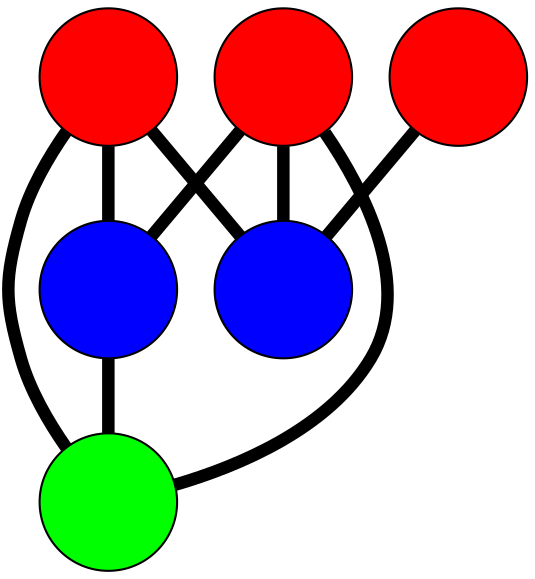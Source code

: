 graph G {
	graph [bb="-123.39,-200.58,121.34,153.01",
		overlap=false,
		sep=0.0,
		splines=true
	];
	node [color=black,
		fixedsize=true,
		fontname="Latin Modern Math",
		fontsize=42,
		height=.92,
		label="\N",
		penwidth=1,
		shape=circle,
		width=.92
	];
	edge [color=black,
		penwidth=6,
		style=bold
	];
	0	 [fillcolor=red,
		height=0.91667,
		label="",
		pos="-62.569,-9.8391",
		style=filled,
		width=0.91667];
	3	 [fillcolor=blue,
		height=0.91667,
		label="",
		pos="-15.349,120.01",
		style=filled,
		width=0.91667];
	0 -- 3	 [pos="-51.259,21.263 -43.837,41.671 -34.166,68.265 -26.731,88.713"];
	4	 [fillcolor=blue,
		height=0.91667,
		label="",
		pos="36.733,-69.19",
		style=filled,
		width=0.91667];
	0 -- 4	 [pos="-34.113,-26.847 -20.817,-34.794 -5.0239,-44.233 8.2731,-52.18"];
	5	 [fillcolor=green,
		height=0.91667,
		label="",
		pos="-90.395,80.595",
		style=filled,
		width=0.91667];
	0 -- 5	 [pos="-72.301,21.79 -74.997,30.551 -77.923,40.062 -80.621,48.831"];
	1	 [fillcolor=red,
		height=0.91667,
		label="",
		pos="43.244,46.004",
		style=filled,
		width=0.91667];
	1 -- 3	 [pos="22.751,71.888 17.075,79.058 10.913,86.841 5.2316,94.017"];
	1 -- 4	 [pos="41.378,12.994 40.506,-2.43 39.471,-20.75 38.599,-36.175"];
	1 -- 5	 [pos="11.234,54.29 -9.7694,59.726 -37.139,66.81 -58.183,72.257"];
	2	 [fillcolor=red,
		height=0.91667,
		label="",
		pos="88.336,-167.58",
		style=filled,
		width=0.91667];
	2 -- 4	 [pos="72.993,-138.33 66.398,-125.75 58.705,-111.08 52.106,-98.501"];
	3 -- 5	 [pos="-44.578,104.66 -50.011,101.81 -55.688,98.824 -61.121,95.97"];
}
